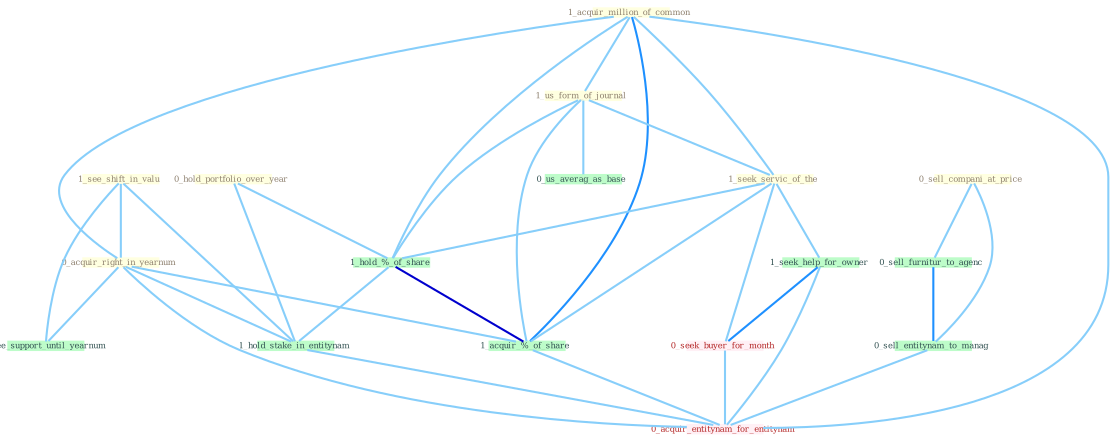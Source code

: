 Graph G{ 
    node
    [shape=polygon,style=filled,width=.5,height=.06,color="#BDFCC9",fixedsize=true,fontsize=4,
    fontcolor="#2f4f4f"];
    {node
    [color="#ffffe0", fontcolor="#8b7d6b"] "1_see_shift_in_valu " "0_hold_portfolio_over_year " "0_sell_compani_at_price " "1_acquir_million_of_common " "0_acquir_right_in_yearnum " "1_us_form_of_journal " "1_seek_servic_of_the "}
{node [color="#fff0f5", fontcolor="#b22222"] "0_seek_buyer_for_month " "0_acquir_entitynam_for_entitynam "}
edge [color="#B0E2FF"];

	"1_see_shift_in_valu " -- "0_acquir_right_in_yearnum " [w="1", color="#87cefa" ];
	"1_see_shift_in_valu " -- "1_hold_stake_in_entitynam " [w="1", color="#87cefa" ];
	"1_see_shift_in_valu " -- "1_see_support_until_yearnum " [w="1", color="#87cefa" ];
	"0_hold_portfolio_over_year " -- "1_hold_%_of_share " [w="1", color="#87cefa" ];
	"0_hold_portfolio_over_year " -- "1_hold_stake_in_entitynam " [w="1", color="#87cefa" ];
	"0_sell_compani_at_price " -- "0_sell_furnitur_to_agenc " [w="1", color="#87cefa" ];
	"0_sell_compani_at_price " -- "0_sell_entitynam_to_manag " [w="1", color="#87cefa" ];
	"1_acquir_million_of_common " -- "0_acquir_right_in_yearnum " [w="1", color="#87cefa" ];
	"1_acquir_million_of_common " -- "1_us_form_of_journal " [w="1", color="#87cefa" ];
	"1_acquir_million_of_common " -- "1_seek_servic_of_the " [w="1", color="#87cefa" ];
	"1_acquir_million_of_common " -- "1_hold_%_of_share " [w="1", color="#87cefa" ];
	"1_acquir_million_of_common " -- "1_acquir_%_of_share " [w="2", color="#1e90ff" , len=0.8];
	"1_acquir_million_of_common " -- "0_acquir_entitynam_for_entitynam " [w="1", color="#87cefa" ];
	"0_acquir_right_in_yearnum " -- "1_hold_stake_in_entitynam " [w="1", color="#87cefa" ];
	"0_acquir_right_in_yearnum " -- "1_acquir_%_of_share " [w="1", color="#87cefa" ];
	"0_acquir_right_in_yearnum " -- "1_see_support_until_yearnum " [w="1", color="#87cefa" ];
	"0_acquir_right_in_yearnum " -- "0_acquir_entitynam_for_entitynam " [w="1", color="#87cefa" ];
	"1_us_form_of_journal " -- "1_seek_servic_of_the " [w="1", color="#87cefa" ];
	"1_us_form_of_journal " -- "1_hold_%_of_share " [w="1", color="#87cefa" ];
	"1_us_form_of_journal " -- "1_acquir_%_of_share " [w="1", color="#87cefa" ];
	"1_us_form_of_journal " -- "0_us_averag_as_base " [w="1", color="#87cefa" ];
	"1_seek_servic_of_the " -- "1_hold_%_of_share " [w="1", color="#87cefa" ];
	"1_seek_servic_of_the " -- "1_seek_help_for_owner " [w="1", color="#87cefa" ];
	"1_seek_servic_of_the " -- "0_seek_buyer_for_month " [w="1", color="#87cefa" ];
	"1_seek_servic_of_the " -- "1_acquir_%_of_share " [w="1", color="#87cefa" ];
	"1_hold_%_of_share " -- "1_hold_stake_in_entitynam " [w="1", color="#87cefa" ];
	"1_hold_%_of_share " -- "1_acquir_%_of_share " [w="3", color="#0000cd" , len=0.6];
	"1_hold_stake_in_entitynam " -- "0_acquir_entitynam_for_entitynam " [w="1", color="#87cefa" ];
	"1_seek_help_for_owner " -- "0_seek_buyer_for_month " [w="2", color="#1e90ff" , len=0.8];
	"1_seek_help_for_owner " -- "0_acquir_entitynam_for_entitynam " [w="1", color="#87cefa" ];
	"0_seek_buyer_for_month " -- "0_acquir_entitynam_for_entitynam " [w="1", color="#87cefa" ];
	"1_acquir_%_of_share " -- "0_acquir_entitynam_for_entitynam " [w="1", color="#87cefa" ];
	"0_sell_furnitur_to_agenc " -- "0_sell_entitynam_to_manag " [w="2", color="#1e90ff" , len=0.8];
	"0_sell_entitynam_to_manag " -- "0_acquir_entitynam_for_entitynam " [w="1", color="#87cefa" ];
}
